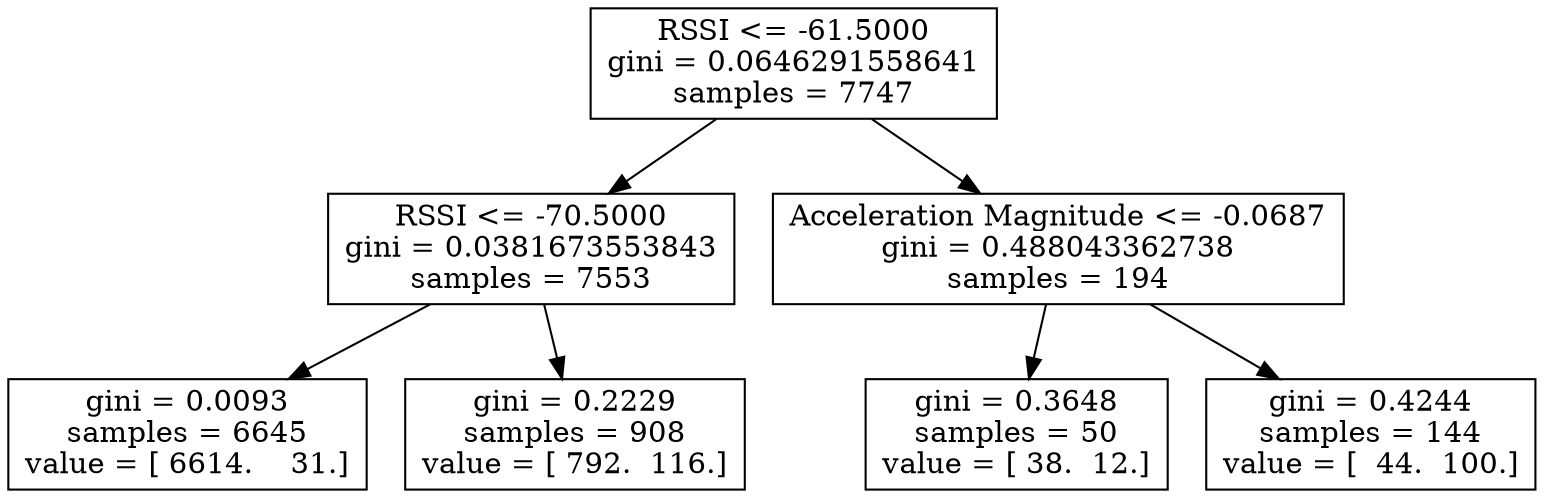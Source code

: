 digraph Tree {
0 [label="RSSI <= -61.5000\ngini = 0.0646291558641\nsamples = 7747", shape="box"] ;
1 [label="RSSI <= -70.5000\ngini = 0.0381673553843\nsamples = 7553", shape="box"] ;
0 -> 1 ;
2 [label="gini = 0.0093\nsamples = 6645\nvalue = [ 6614.    31.]", shape="box"] ;
1 -> 2 ;
3 [label="gini = 0.2229\nsamples = 908\nvalue = [ 792.  116.]", shape="box"] ;
1 -> 3 ;
4 [label="Acceleration Magnitude <= -0.0687\ngini = 0.488043362738\nsamples = 194", shape="box"] ;
0 -> 4 ;
5 [label="gini = 0.3648\nsamples = 50\nvalue = [ 38.  12.]", shape="box"] ;
4 -> 5 ;
6 [label="gini = 0.4244\nsamples = 144\nvalue = [  44.  100.]", shape="box"] ;
4 -> 6 ;
}